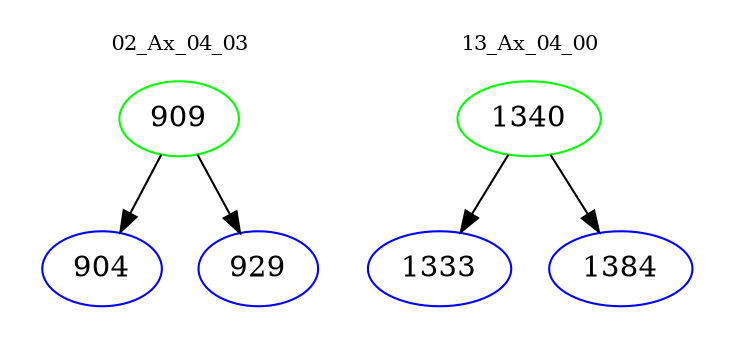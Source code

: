 digraph{
subgraph cluster_0 {
color = white
label = "02_Ax_04_03";
fontsize=10;
T0_909 [label="909", color="green"]
T0_909 -> T0_904 [color="black"]
T0_904 [label="904", color="blue"]
T0_909 -> T0_929 [color="black"]
T0_929 [label="929", color="blue"]
}
subgraph cluster_1 {
color = white
label = "13_Ax_04_00";
fontsize=10;
T1_1340 [label="1340", color="green"]
T1_1340 -> T1_1333 [color="black"]
T1_1333 [label="1333", color="blue"]
T1_1340 -> T1_1384 [color="black"]
T1_1384 [label="1384", color="blue"]
}
}
